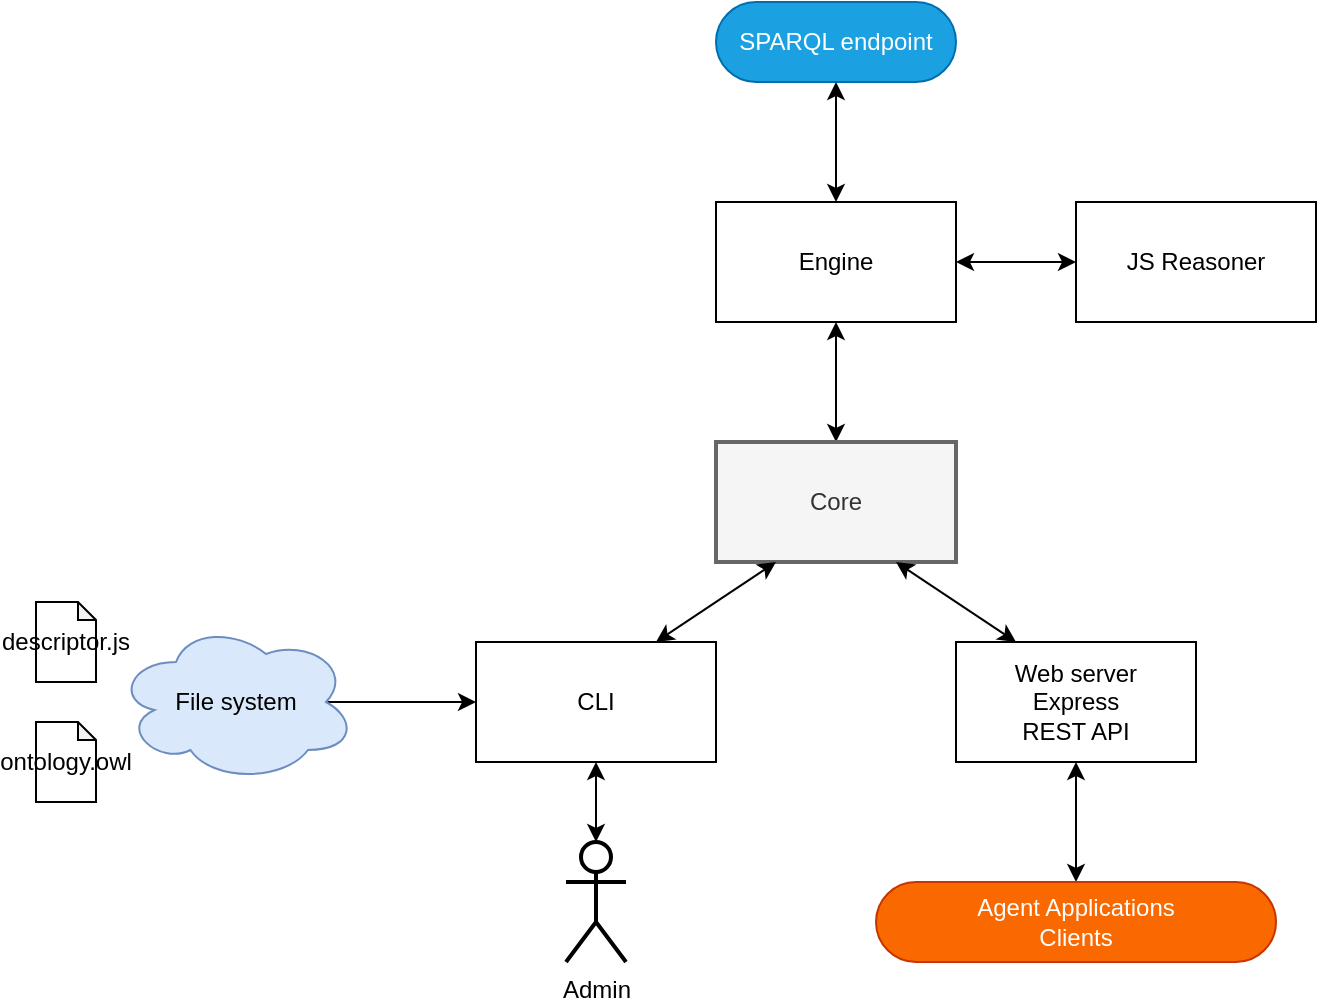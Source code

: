 <mxfile version="13.9.9" type="device" pages="2"><diagram id="u3ScKJyxiCu63o-Rsybp" name="ontonet-server"><mxGraphModel dx="1422" dy="822" grid="1" gridSize="10" guides="1" tooltips="1" connect="1" arrows="1" fold="1" page="0" pageScale="1" pageWidth="850" pageHeight="1100" math="0" shadow="0"><root><mxCell id="0"/><mxCell id="1" parent="0"/><mxCell id="RVdhc0M3dDqKoO0ppFTZ-23" style="edgeStyle=none;rounded=0;orthogonalLoop=1;jettySize=auto;html=1;exitX=0.5;exitY=0;exitDx=0;exitDy=0;entryX=0.5;entryY=1;entryDx=0;entryDy=0;startArrow=classic;startFill=1;" edge="1" parent="1" source="55_QHwuqQ6P-c7jGcKb5-1" target="RVdhc0M3dDqKoO0ppFTZ-19"><mxGeometry relative="1" as="geometry"/></mxCell><mxCell id="55_QHwuqQ6P-c7jGcKb5-1" value="Core" style="rounded=0;whiteSpace=wrap;html=1;fillColor=#f5f5f5;strokeColor=#666666;fontColor=#333333;strokeWidth=2;" vertex="1" parent="1"><mxGeometry x="380" y="260" width="120" height="60" as="geometry"/></mxCell><mxCell id="RVdhc0M3dDqKoO0ppFTZ-1" value="JS Reasoner" style="rounded=0;whiteSpace=wrap;html=1;" vertex="1" parent="1"><mxGeometry x="560" y="140" width="120" height="60" as="geometry"/></mxCell><mxCell id="RVdhc0M3dDqKoO0ppFTZ-3" value="descriptor.js" style="shape=note;whiteSpace=wrap;html=1;backgroundOutline=1;darkOpacity=0.05;strokeWidth=1;size=9;" vertex="1" parent="1"><mxGeometry x="40" y="340" width="30" height="40" as="geometry"/></mxCell><mxCell id="RVdhc0M3dDqKoO0ppFTZ-10" style="edgeStyle=none;rounded=0;orthogonalLoop=1;jettySize=auto;html=1;exitX=0.5;exitY=1;exitDx=0;exitDy=0;entryX=0.5;entryY=0;entryDx=0;entryDy=0;entryPerimeter=0;startArrow=classic;startFill=1;sourcePerimeterSpacing=0;" edge="1" parent="1" source="RVdhc0M3dDqKoO0ppFTZ-7" target="RVdhc0M3dDqKoO0ppFTZ-9"><mxGeometry relative="1" as="geometry"/></mxCell><mxCell id="RVdhc0M3dDqKoO0ppFTZ-24" style="edgeStyle=none;rounded=0;orthogonalLoop=1;jettySize=auto;html=1;exitX=0.75;exitY=0;exitDx=0;exitDy=0;entryX=0.25;entryY=1;entryDx=0;entryDy=0;startArrow=classic;startFill=1;" edge="1" parent="1" source="RVdhc0M3dDqKoO0ppFTZ-7" target="55_QHwuqQ6P-c7jGcKb5-1"><mxGeometry relative="1" as="geometry"/></mxCell><mxCell id="RVdhc0M3dDqKoO0ppFTZ-7" value="CLI" style="rounded=0;whiteSpace=wrap;html=1;" vertex="1" parent="1"><mxGeometry x="260" y="360" width="120" height="60" as="geometry"/></mxCell><mxCell id="RVdhc0M3dDqKoO0ppFTZ-13" style="edgeStyle=none;rounded=0;orthogonalLoop=1;jettySize=auto;html=1;exitX=0.5;exitY=1;exitDx=0;exitDy=0;entryX=0.5;entryY=0;entryDx=0;entryDy=0;startArrow=classic;startFill=1;" edge="1" parent="1" source="RVdhc0M3dDqKoO0ppFTZ-8" target="RVdhc0M3dDqKoO0ppFTZ-12"><mxGeometry relative="1" as="geometry"/></mxCell><mxCell id="RVdhc0M3dDqKoO0ppFTZ-22" style="edgeStyle=none;rounded=0;orthogonalLoop=1;jettySize=auto;html=1;exitX=0.25;exitY=0;exitDx=0;exitDy=0;entryX=0.75;entryY=1;entryDx=0;entryDy=0;startArrow=classic;startFill=1;" edge="1" parent="1" source="RVdhc0M3dDqKoO0ppFTZ-8" target="55_QHwuqQ6P-c7jGcKb5-1"><mxGeometry relative="1" as="geometry"/></mxCell><mxCell id="RVdhc0M3dDqKoO0ppFTZ-8" value="Web server&lt;br&gt;Express&lt;br&gt;REST API" style="rounded=0;whiteSpace=wrap;html=1;" vertex="1" parent="1"><mxGeometry x="500" y="360" width="120" height="60" as="geometry"/></mxCell><mxCell id="RVdhc0M3dDqKoO0ppFTZ-9" value="Admin" style="shape=umlActor;verticalLabelPosition=bottom;verticalAlign=top;html=1;outlineConnect=0;strokeWidth=2;" vertex="1" parent="1"><mxGeometry x="305" y="460" width="30" height="60" as="geometry"/></mxCell><mxCell id="RVdhc0M3dDqKoO0ppFTZ-12" value="Agent Applications&lt;br&gt;Clients" style="rounded=1;whiteSpace=wrap;html=1;strokeWidth=1;arcSize=50;fillColor=#fa6800;strokeColor=#C73500;fontColor=#ffffff;" vertex="1" parent="1"><mxGeometry x="460" y="480" width="200" height="40" as="geometry"/></mxCell><mxCell id="RVdhc0M3dDqKoO0ppFTZ-15" value="SPARQL endpoint" style="rounded=1;whiteSpace=wrap;html=1;strokeWidth=1;arcSize=50;fillColor=#1ba1e2;strokeColor=#006EAF;fontColor=#ffffff;" vertex="1" parent="1"><mxGeometry x="380" y="40" width="120" height="40" as="geometry"/></mxCell><mxCell id="RVdhc0M3dDqKoO0ppFTZ-17" style="edgeStyle=none;rounded=0;orthogonalLoop=1;jettySize=auto;html=1;exitX=0.875;exitY=0.5;exitDx=0;exitDy=0;exitPerimeter=0;entryX=0;entryY=0.5;entryDx=0;entryDy=0;startArrow=none;startFill=0;" edge="1" parent="1" source="RVdhc0M3dDqKoO0ppFTZ-16" target="RVdhc0M3dDqKoO0ppFTZ-7"><mxGeometry relative="1" as="geometry"/></mxCell><mxCell id="RVdhc0M3dDqKoO0ppFTZ-16" value="File system" style="ellipse;shape=cloud;whiteSpace=wrap;html=1;strokeWidth=1;fillColor=#dae8fc;strokeColor=#6c8ebf;" vertex="1" parent="1"><mxGeometry x="80" y="350" width="120" height="80" as="geometry"/></mxCell><mxCell id="RVdhc0M3dDqKoO0ppFTZ-18" value="ontology.owl" style="shape=note;whiteSpace=wrap;html=1;backgroundOutline=1;darkOpacity=0.05;strokeWidth=1;size=9;" vertex="1" parent="1"><mxGeometry x="40" y="400" width="30" height="40" as="geometry"/></mxCell><mxCell id="RVdhc0M3dDqKoO0ppFTZ-20" style="edgeStyle=none;rounded=0;orthogonalLoop=1;jettySize=auto;html=1;exitX=0.5;exitY=0;exitDx=0;exitDy=0;entryX=0.5;entryY=1;entryDx=0;entryDy=0;startArrow=classic;startFill=1;" edge="1" parent="1" source="RVdhc0M3dDqKoO0ppFTZ-19" target="RVdhc0M3dDqKoO0ppFTZ-15"><mxGeometry relative="1" as="geometry"/></mxCell><mxCell id="RVdhc0M3dDqKoO0ppFTZ-21" style="edgeStyle=none;rounded=0;orthogonalLoop=1;jettySize=auto;html=1;exitX=1;exitY=0.5;exitDx=0;exitDy=0;entryX=0;entryY=0.5;entryDx=0;entryDy=0;startArrow=classic;startFill=1;" edge="1" parent="1" source="RVdhc0M3dDqKoO0ppFTZ-19" target="RVdhc0M3dDqKoO0ppFTZ-1"><mxGeometry relative="1" as="geometry"/></mxCell><mxCell id="RVdhc0M3dDqKoO0ppFTZ-19" value="Engine" style="rounded=0;whiteSpace=wrap;html=1;" vertex="1" parent="1"><mxGeometry x="380" y="140" width="120" height="60" as="geometry"/></mxCell></root></mxGraphModel></diagram><diagram id="CcrrXwIRpyHzCxlZH0ec" name="ontonet-client"><mxGraphModel dx="1422" dy="822" grid="1" gridSize="10" guides="1" tooltips="1" connect="1" arrows="1" fold="1" page="0" pageScale="1" pageWidth="850" pageHeight="1100" math="0" shadow="0"><root><mxCell id="821ZNkb7rbQhMIoTjrEG-0"/><mxCell id="821ZNkb7rbQhMIoTjrEG-1" parent="821ZNkb7rbQhMIoTjrEG-0"/><mxCell id="821ZNkb7rbQhMIoTjrEG-19" style="edgeStyle=none;rounded=0;orthogonalLoop=1;jettySize=auto;html=1;exitX=0.5;exitY=1;exitDx=0;exitDy=0;entryX=0.5;entryY=0;entryDx=0;entryDy=0;" edge="1" parent="821ZNkb7rbQhMIoTjrEG-1" source="821ZNkb7rbQhMIoTjrEG-2" target="821ZNkb7rbQhMIoTjrEG-3"><mxGeometry relative="1" as="geometry"/></mxCell><mxCell id="821ZNkb7rbQhMIoTjrEG-2" value="Core" style="rounded=0;whiteSpace=wrap;html=1;fillColor=#f5f5f5;strokeColor=#666666;fontColor=#333333;strokeWidth=2;" vertex="1" parent="821ZNkb7rbQhMIoTjrEG-1"><mxGeometry x="240" y="280" width="120" height="60" as="geometry"/></mxCell><mxCell id="821ZNkb7rbQhMIoTjrEG-3" value="Libraries&lt;br&gt;jQuery" style="rounded=0;whiteSpace=wrap;html=1;fillColor=#b1ddf0;strokeColor=#10739e;" vertex="1" parent="821ZNkb7rbQhMIoTjrEG-1"><mxGeometry x="240" y="360" width="120" height="60" as="geometry"/></mxCell><mxCell id="821ZNkb7rbQhMIoTjrEG-18" style="edgeStyle=none;rounded=0;orthogonalLoop=1;jettySize=auto;html=1;exitX=1;exitY=0.5;exitDx=0;exitDy=0;entryX=0;entryY=0.5;entryDx=0;entryDy=0;" edge="1" parent="821ZNkb7rbQhMIoTjrEG-1" source="821ZNkb7rbQhMIoTjrEG-4" target="821ZNkb7rbQhMIoTjrEG-2"><mxGeometry relative="1" as="geometry"/></mxCell><mxCell id="821ZNkb7rbQhMIoTjrEG-4" value="store" style="rounded=0;whiteSpace=wrap;html=1;fillColor=#cdeb8b;strokeColor=#36393d;" vertex="1" parent="821ZNkb7rbQhMIoTjrEG-1"><mxGeometry x="120" y="290" width="80" height="40" as="geometry"/></mxCell><mxCell id="821ZNkb7rbQhMIoTjrEG-17" style="edgeStyle=none;rounded=0;orthogonalLoop=1;jettySize=auto;html=1;exitX=0.5;exitY=1;exitDx=0;exitDy=0;entryX=0.5;entryY=0;entryDx=0;entryDy=0;" edge="1" parent="821ZNkb7rbQhMIoTjrEG-1" source="821ZNkb7rbQhMIoTjrEG-5" target="821ZNkb7rbQhMIoTjrEG-2"><mxGeometry relative="1" as="geometry"/></mxCell><mxCell id="821ZNkb7rbQhMIoTjrEG-5" value="Sandbox" style="rounded=0;whiteSpace=wrap;html=1;fillColor=#ffcc99;strokeColor=#36393d;" vertex="1" parent="821ZNkb7rbQhMIoTjrEG-1"><mxGeometry x="240" y="200" width="120" height="60" as="geometry"/></mxCell><mxCell id="821ZNkb7rbQhMIoTjrEG-15" style="edgeStyle=none;rounded=0;orthogonalLoop=1;jettySize=auto;html=1;exitX=0.5;exitY=1;exitDx=0;exitDy=0;entryX=0.5;entryY=0;entryDx=0;entryDy=0;" edge="1" parent="821ZNkb7rbQhMIoTjrEG-1" source="821ZNkb7rbQhMIoTjrEG-6" target="821ZNkb7rbQhMIoTjrEG-5"><mxGeometry relative="1" as="geometry"/></mxCell><mxCell id="821ZNkb7rbQhMIoTjrEG-6" value="module" style="rounded=1;whiteSpace=wrap;html=1;arcSize=50;fillColor=#b0e3e6;strokeColor=#0e8088;" vertex="1" parent="821ZNkb7rbQhMIoTjrEG-1"><mxGeometry x="260" y="120" width="80" height="40" as="geometry"/></mxCell><mxCell id="821ZNkb7rbQhMIoTjrEG-14" style="edgeStyle=none;rounded=0;orthogonalLoop=1;jettySize=auto;html=1;exitX=0.5;exitY=1;exitDx=0;exitDy=0;entryX=0;entryY=0;entryDx=0;entryDy=0;" edge="1" parent="821ZNkb7rbQhMIoTjrEG-1" source="821ZNkb7rbQhMIoTjrEG-7" target="821ZNkb7rbQhMIoTjrEG-5"><mxGeometry relative="1" as="geometry"/></mxCell><mxCell id="821ZNkb7rbQhMIoTjrEG-7" value="module" style="rounded=1;whiteSpace=wrap;html=1;arcSize=50;fillColor=#b0e3e6;strokeColor=#0e8088;" vertex="1" parent="821ZNkb7rbQhMIoTjrEG-1"><mxGeometry x="120" y="120" width="80" height="40" as="geometry"/></mxCell><mxCell id="821ZNkb7rbQhMIoTjrEG-16" style="edgeStyle=none;rounded=0;orthogonalLoop=1;jettySize=auto;html=1;exitX=0.5;exitY=1;exitDx=0;exitDy=0;entryX=1;entryY=0;entryDx=0;entryDy=0;" edge="1" parent="821ZNkb7rbQhMIoTjrEG-1" source="821ZNkb7rbQhMIoTjrEG-8" target="821ZNkb7rbQhMIoTjrEG-5"><mxGeometry relative="1" as="geometry"/></mxCell><mxCell id="821ZNkb7rbQhMIoTjrEG-8" value="module" style="rounded=1;whiteSpace=wrap;html=1;arcSize=50;fillColor=#b0e3e6;strokeColor=#0e8088;" vertex="1" parent="821ZNkb7rbQhMIoTjrEG-1"><mxGeometry x="400" y="120" width="80" height="40" as="geometry"/></mxCell><mxCell id="821ZNkb7rbQhMIoTjrEG-13" style="edgeStyle=none;rounded=0;orthogonalLoop=1;jettySize=auto;html=1;exitX=0.5;exitY=1;exitDx=0;exitDy=0;entryX=0.5;entryY=0;entryDx=0;entryDy=0;" edge="1" parent="821ZNkb7rbQhMIoTjrEG-1" source="821ZNkb7rbQhMIoTjrEG-9" target="821ZNkb7rbQhMIoTjrEG-8"><mxGeometry relative="1" as="geometry"/></mxCell><mxCell id="821ZNkb7rbQhMIoTjrEG-9" value="module" style="rounded=1;whiteSpace=wrap;html=1;arcSize=50;fillColor=#b0e3e6;strokeColor=#0e8088;" vertex="1" parent="821ZNkb7rbQhMIoTjrEG-1"><mxGeometry x="400" y="40" width="80" height="40" as="geometry"/></mxCell><mxCell id="821ZNkb7rbQhMIoTjrEG-11" style="rounded=0;orthogonalLoop=1;jettySize=auto;html=1;exitX=0.25;exitY=1;exitDx=0;exitDy=0;entryX=0.5;entryY=0;entryDx=0;entryDy=0;" edge="1" parent="821ZNkb7rbQhMIoTjrEG-1" source="821ZNkb7rbQhMIoTjrEG-10" target="821ZNkb7rbQhMIoTjrEG-7"><mxGeometry relative="1" as="geometry"/></mxCell><mxCell id="821ZNkb7rbQhMIoTjrEG-12" style="edgeStyle=none;rounded=0;orthogonalLoop=1;jettySize=auto;html=1;exitX=0.75;exitY=1;exitDx=0;exitDy=0;entryX=0.5;entryY=0;entryDx=0;entryDy=0;" edge="1" parent="821ZNkb7rbQhMIoTjrEG-1" source="821ZNkb7rbQhMIoTjrEG-10" target="821ZNkb7rbQhMIoTjrEG-6"><mxGeometry relative="1" as="geometry"/></mxCell><mxCell id="821ZNkb7rbQhMIoTjrEG-10" value="widget" style="rounded=1;whiteSpace=wrap;html=1;arcSize=50;fillColor=#d0cee2;strokeColor=#56517e;" vertex="1" parent="821ZNkb7rbQhMIoTjrEG-1"><mxGeometry x="190" y="40" width="80" height="40" as="geometry"/></mxCell></root></mxGraphModel></diagram></mxfile>